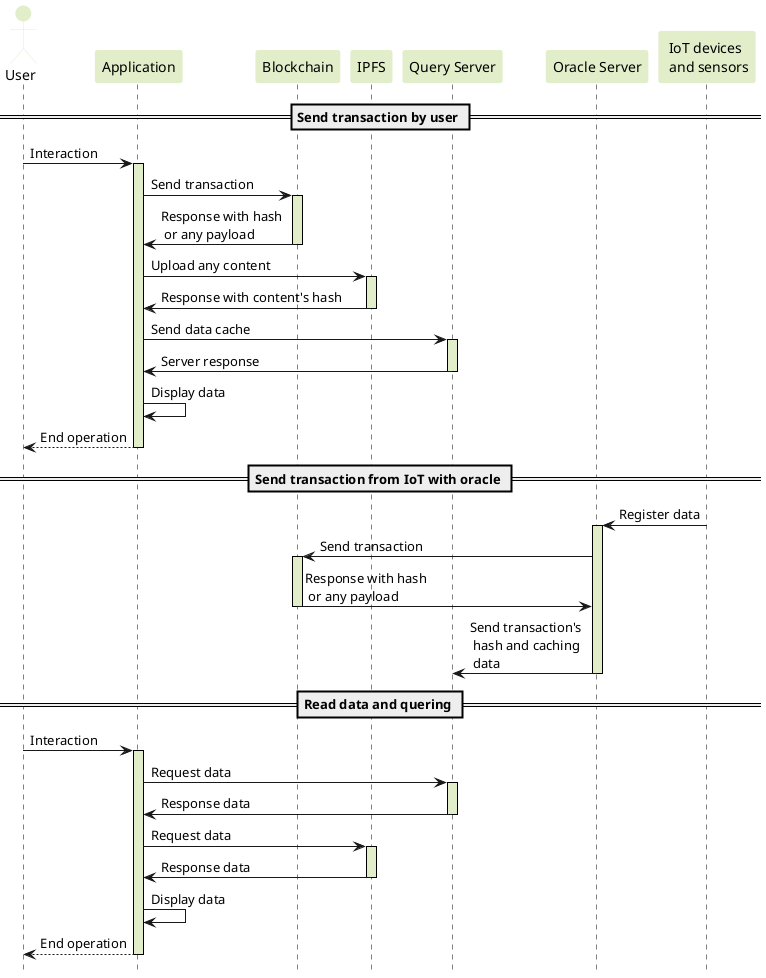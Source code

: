 @startuml "Interaction of components in a decentralized application"
hide footbox

' theme
skinparam sequence {
    ActorBorderColor #e2eec9

    LifeLineBorderColor #000000
    LifeLineBackgroundColor #e2eec9

    ParticipantBorderColor #e2eec9
    ParticipantBackgroundColor #e2eec9
    ParticipantFontColor #000000

    ActorBackgroundColor #e2eec9
    ActorFontColor #000000
}


actor "User" as User
participant "Application" as Application
participant "Blockchain" as Blockchain
participant "IPFS" as IPFS
participant "Query Server" as QDB
participant "Oracle Server" as Oracle
participant "IoT devices \n and sensors" as IoT

' title "Send transaction"
== Send transaction by user ==

User -> Application : Interaction
activate Application

Application -> Blockchain : Send transaction
activate Blockchain
Application <- Blockchain : Response with hash \n or any payload
deactivate Blockchain

Application -> IPFS : Upload any content
activate IPFS
Application <- IPFS : Response with content's hash
deactivate IPFS

Application -> QDB : Send data cache
activate QDB
Application <- QDB : Server response
deactivate QDB

Application -> Application : Display data

Application --> User : End operation
deactivate Application

== Send transaction from IoT with oracle ==

IoT -> Oracle : Register data

activate Oracle

Oracle -> Blockchain : Send transaction
activate Blockchain
Oracle <- Blockchain :  Response with hash \n or any payload
deactivate Blockchain
Oracle -> QDB : Send transaction's \n hash and caching \n data

deactivate Oracle

' newpage Read data and quering
== Read data and quering ==

User -> Application : Interaction
activate Application

Application -> QDB : Request data
activate QDB
Application <- QDB : Response data
deactivate QDB

Application -> IPFS : Request data
activate IPFS
Application <- IPFS : Response data
deactivate IPFS
Application -> Application : Display data

Application --> User : End operation
deactivate Application

' newpage S





@enduml